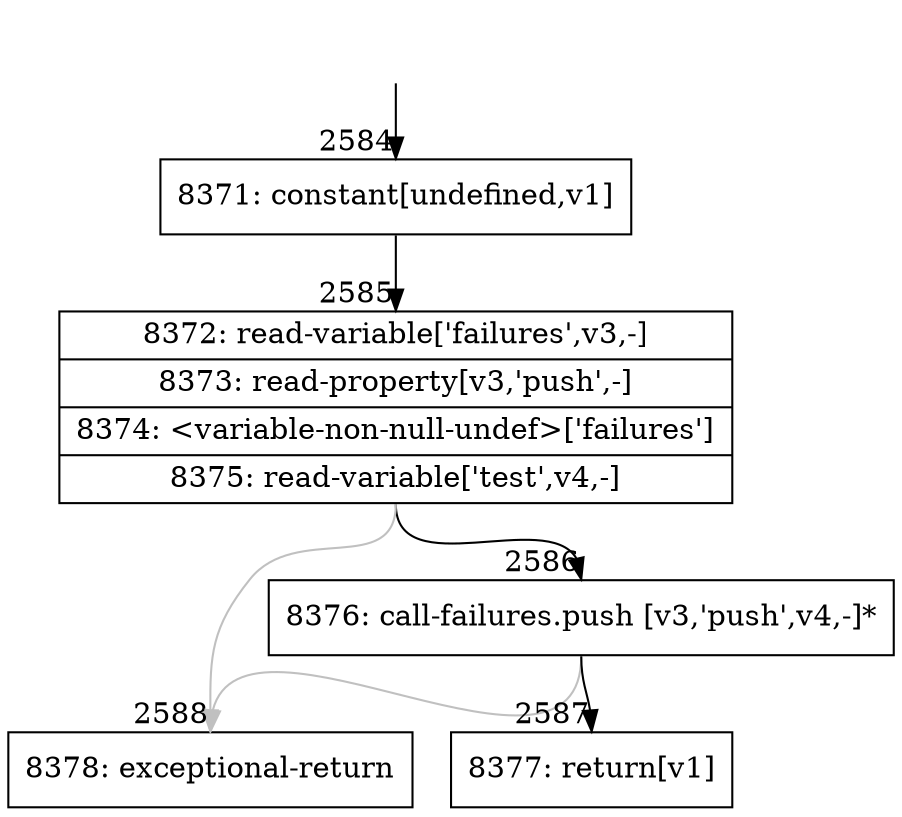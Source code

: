 digraph {
rankdir="TD"
BB_entry224[shape=none,label=""];
BB_entry224 -> BB2584 [tailport=s, headport=n, headlabel="    2584"]
BB2584 [shape=record label="{8371: constant[undefined,v1]}" ] 
BB2584 -> BB2585 [tailport=s, headport=n, headlabel="      2585"]
BB2585 [shape=record label="{8372: read-variable['failures',v3,-]|8373: read-property[v3,'push',-]|8374: \<variable-non-null-undef\>['failures']|8375: read-variable['test',v4,-]}" ] 
BB2585 -> BB2586 [tailport=s, headport=n, headlabel="      2586"]
BB2585 -> BB2588 [tailport=s, headport=n, color=gray, headlabel="      2588"]
BB2586 [shape=record label="{8376: call-failures.push [v3,'push',v4,-]*}" ] 
BB2586 -> BB2587 [tailport=s, headport=n, headlabel="      2587"]
BB2586 -> BB2588 [tailport=s, headport=n, color=gray]
BB2587 [shape=record label="{8377: return[v1]}" ] 
BB2588 [shape=record label="{8378: exceptional-return}" ] 
//#$~ 2999
}
